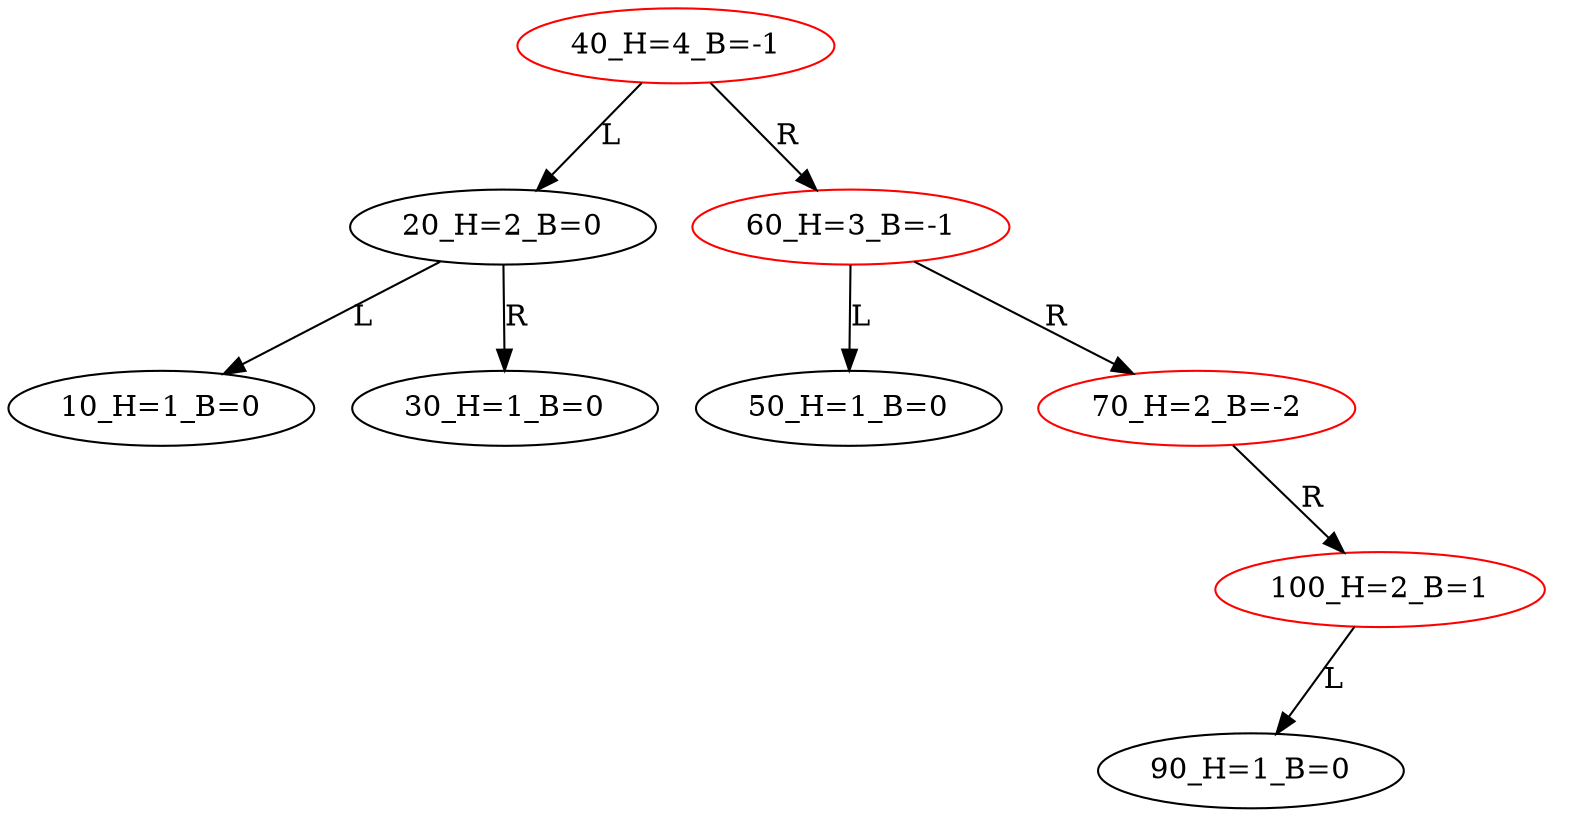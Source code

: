 digraph BiTreeBiTreeInsert {
"40_H=4_B=-1" -> {"20_H=2_B=0"} [label="L"]
"40_H=4_B=-1" -> {"60_H=3_B=-1"} [label="R"]
"20_H=2_B=0" -> {"10_H=1_B=0"} [label="L"]
"20_H=2_B=0" -> {"30_H=1_B=0"} [label="R"]
"60_H=3_B=-1" -> {"50_H=1_B=0"} [label="L"]
"60_H=3_B=-1" -> {"70_H=2_B=-2"} [label="R"]
"70_H=2_B=-2" -> {"HD0"} [label="L"] [style=invis]
"HD0" [style=invis]
"70_H=2_B=-2" -> {"100_H=2_B=1"} [label="R"]
"100_H=2_B=1" -> {"90_H=1_B=0"} [label="L"]
"100_H=2_B=1" -> {"HD1"} [label="L"] [style=invis]
"HD1" [style=invis]
"40_H=4_B=-1" [color=red]
"20_H=2_B=0"
"10_H=1_B=0"
"30_H=1_B=0"
"60_H=3_B=-1" [color=red]
"50_H=1_B=0"
"70_H=2_B=-2" [color=red]
"100_H=2_B=1" [color=red]
"90_H=1_B=0"
}
